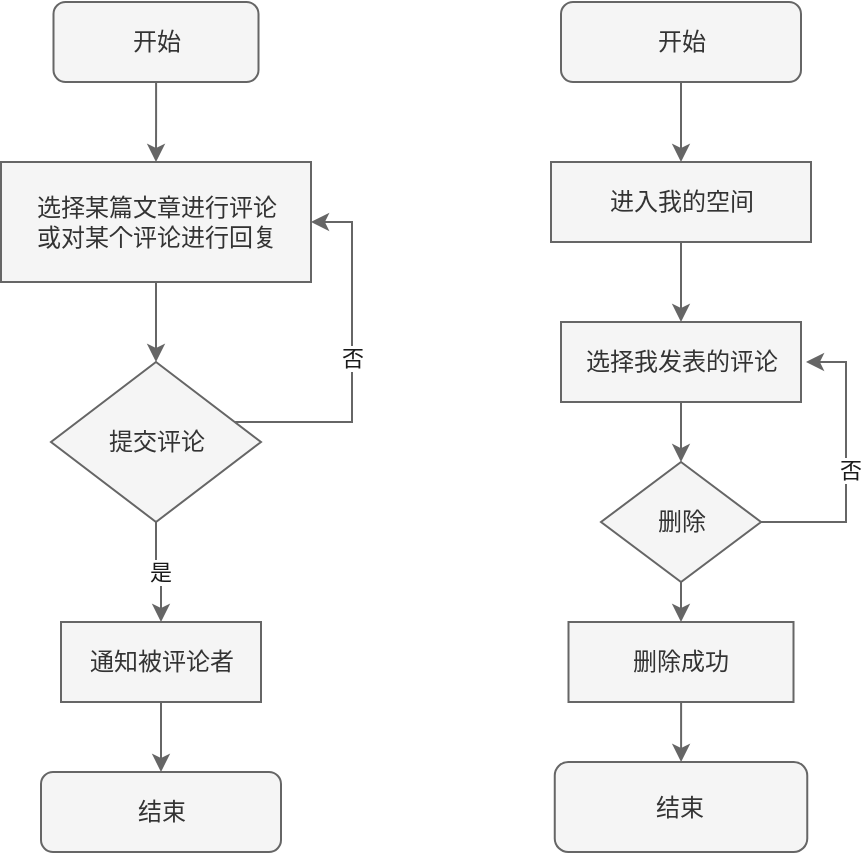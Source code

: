 <mxfile version="16.5.6" type="github">
  <diagram id="C5RBs43oDa-KdzZeNtuy" name="Page-1">
    <mxGraphModel dx="1038" dy="547" grid="1" gridSize="10" guides="1" tooltips="1" connect="1" arrows="1" fold="1" page="1" pageScale="1" pageWidth="827" pageHeight="1169" math="0" shadow="0">
      <root>
        <mxCell id="WIyWlLk6GJQsqaUBKTNV-0" />
        <mxCell id="WIyWlLk6GJQsqaUBKTNV-1" parent="WIyWlLk6GJQsqaUBKTNV-0" />
        <mxCell id="XriyLiKgAWmnWQzuMDyW-43" value="" style="edgeStyle=orthogonalEdgeStyle;rounded=0;orthogonalLoop=1;jettySize=auto;html=1;fontColor=#1A1A1A;strokeColor=#666666;" edge="1" parent="WIyWlLk6GJQsqaUBKTNV-1" source="XriyLiKgAWmnWQzuMDyW-1" target="XriyLiKgAWmnWQzuMDyW-2">
          <mxGeometry relative="1" as="geometry" />
        </mxCell>
        <mxCell id="XriyLiKgAWmnWQzuMDyW-5" value="" style="edgeStyle=orthogonalEdgeStyle;rounded=0;orthogonalLoop=1;jettySize=auto;html=1;fontColor=#1A1A1A;strokeColor=#666666;" edge="1" parent="WIyWlLk6GJQsqaUBKTNV-1" source="XriyLiKgAWmnWQzuMDyW-2" target="XriyLiKgAWmnWQzuMDyW-4">
          <mxGeometry relative="1" as="geometry" />
        </mxCell>
        <mxCell id="XriyLiKgAWmnWQzuMDyW-2" value="选择某篇文章进行评论&lt;br&gt;或对某个评论进行回复" style="whiteSpace=wrap;html=1;rounded=0;fontColor=#333333;strokeColor=#666666;fillColor=#f5f5f5;" vertex="1" parent="WIyWlLk6GJQsqaUBKTNV-1">
          <mxGeometry x="127.5" y="190" width="155" height="60" as="geometry" />
        </mxCell>
        <mxCell id="XriyLiKgAWmnWQzuMDyW-7" value="是" style="edgeStyle=orthogonalEdgeStyle;rounded=0;orthogonalLoop=1;jettySize=auto;html=1;exitX=0.5;exitY=1;exitDx=0;exitDy=0;fontColor=#1A1A1A;strokeColor=#666666;" edge="1" parent="WIyWlLk6GJQsqaUBKTNV-1" source="XriyLiKgAWmnWQzuMDyW-4" target="XriyLiKgAWmnWQzuMDyW-6">
          <mxGeometry relative="1" as="geometry" />
        </mxCell>
        <mxCell id="XriyLiKgAWmnWQzuMDyW-8" style="edgeStyle=orthogonalEdgeStyle;rounded=0;orthogonalLoop=1;jettySize=auto;html=1;entryX=1;entryY=0.5;entryDx=0;entryDy=0;fontColor=#1A1A1A;strokeColor=#666666;" edge="1" parent="WIyWlLk6GJQsqaUBKTNV-1" source="XriyLiKgAWmnWQzuMDyW-4" target="XriyLiKgAWmnWQzuMDyW-2">
          <mxGeometry relative="1" as="geometry">
            <Array as="points">
              <mxPoint x="303" y="320" />
              <mxPoint x="303" y="220" />
            </Array>
          </mxGeometry>
        </mxCell>
        <mxCell id="XriyLiKgAWmnWQzuMDyW-9" value="否" style="edgeLabel;html=1;align=center;verticalAlign=middle;resizable=0;points=[];fontColor=#1A1A1A;strokeColor=#666666;" vertex="1" connectable="0" parent="XriyLiKgAWmnWQzuMDyW-8">
          <mxGeometry x="0.016" relative="1" as="geometry">
            <mxPoint as="offset" />
          </mxGeometry>
        </mxCell>
        <mxCell id="XriyLiKgAWmnWQzuMDyW-1" value="开始" style="rounded=1;whiteSpace=wrap;html=1;strokeColor=#666666;fillColor=#f5f5f5;fontColor=#333333;" vertex="1" parent="WIyWlLk6GJQsqaUBKTNV-1">
          <mxGeometry x="153.75" y="110" width="102.5" height="40" as="geometry" />
        </mxCell>
        <mxCell id="XriyLiKgAWmnWQzuMDyW-4" value="提交评论" style="rhombus;whiteSpace=wrap;html=1;rounded=0;fontColor=#333333;strokeColor=#666666;fillColor=#f5f5f5;" vertex="1" parent="WIyWlLk6GJQsqaUBKTNV-1">
          <mxGeometry x="152.5" y="290" width="105" height="80" as="geometry" />
        </mxCell>
        <mxCell id="XriyLiKgAWmnWQzuMDyW-11" value="" style="edgeStyle=orthogonalEdgeStyle;rounded=0;orthogonalLoop=1;jettySize=auto;html=1;fontColor=#1A1A1A;strokeColor=#666666;" edge="1" parent="WIyWlLk6GJQsqaUBKTNV-1" source="XriyLiKgAWmnWQzuMDyW-6" target="XriyLiKgAWmnWQzuMDyW-10">
          <mxGeometry relative="1" as="geometry" />
        </mxCell>
        <mxCell id="XriyLiKgAWmnWQzuMDyW-6" value="通知被评论者" style="whiteSpace=wrap;html=1;rounded=0;fontColor=#333333;strokeColor=#666666;fillColor=#f5f5f5;" vertex="1" parent="WIyWlLk6GJQsqaUBKTNV-1">
          <mxGeometry x="157.5" y="420" width="100" height="40" as="geometry" />
        </mxCell>
        <mxCell id="XriyLiKgAWmnWQzuMDyW-10" value="结束" style="whiteSpace=wrap;html=1;rounded=1;shadow=0;fontColor=#333333;strokeColor=#666666;fillColor=#f5f5f5;" vertex="1" parent="WIyWlLk6GJQsqaUBKTNV-1">
          <mxGeometry x="147.5" y="495" width="120" height="40" as="geometry" />
        </mxCell>
        <mxCell id="XriyLiKgAWmnWQzuMDyW-12" value="" style="edgeStyle=orthogonalEdgeStyle;rounded=0;orthogonalLoop=1;jettySize=auto;html=1;fontColor=#1A1A1A;strokeColor=#666666;" edge="1" parent="WIyWlLk6GJQsqaUBKTNV-1" source="XriyLiKgAWmnWQzuMDyW-13" target="XriyLiKgAWmnWQzuMDyW-15">
          <mxGeometry relative="1" as="geometry" />
        </mxCell>
        <mxCell id="XriyLiKgAWmnWQzuMDyW-40" value="" style="edgeStyle=orthogonalEdgeStyle;rounded=0;orthogonalLoop=1;jettySize=auto;html=1;fontColor=#1A1A1A;strokeColor=#666666;" edge="1" parent="WIyWlLk6GJQsqaUBKTNV-1" source="XriyLiKgAWmnWQzuMDyW-15" target="XriyLiKgAWmnWQzuMDyW-39">
          <mxGeometry relative="1" as="geometry" />
        </mxCell>
        <mxCell id="XriyLiKgAWmnWQzuMDyW-15" value="进入我的空间" style="whiteSpace=wrap;html=1;rounded=0;fontColor=#333333;strokeColor=#666666;fillColor=#f5f5f5;" vertex="1" parent="WIyWlLk6GJQsqaUBKTNV-1">
          <mxGeometry x="402.5" y="190" width="130" height="40" as="geometry" />
        </mxCell>
        <mxCell id="XriyLiKgAWmnWQzuMDyW-42" value="" style="edgeStyle=orthogonalEdgeStyle;rounded=0;orthogonalLoop=1;jettySize=auto;html=1;fontColor=#1A1A1A;strokeColor=#666666;" edge="1" parent="WIyWlLk6GJQsqaUBKTNV-1" source="XriyLiKgAWmnWQzuMDyW-39" target="XriyLiKgAWmnWQzuMDyW-41">
          <mxGeometry relative="1" as="geometry" />
        </mxCell>
        <mxCell id="XriyLiKgAWmnWQzuMDyW-39" value="&lt;span&gt;选择我发表的评论&lt;/span&gt;" style="whiteSpace=wrap;html=1;rounded=0;fontColor=#333333;strokeColor=#666666;fillColor=#f5f5f5;" vertex="1" parent="WIyWlLk6GJQsqaUBKTNV-1">
          <mxGeometry x="407.5" y="270" width="120" height="40" as="geometry" />
        </mxCell>
        <mxCell id="XriyLiKgAWmnWQzuMDyW-44" style="edgeStyle=orthogonalEdgeStyle;rounded=0;orthogonalLoop=1;jettySize=auto;html=1;fontColor=#1A1A1A;strokeColor=#666666;" edge="1" parent="WIyWlLk6GJQsqaUBKTNV-1" source="XriyLiKgAWmnWQzuMDyW-41">
          <mxGeometry relative="1" as="geometry">
            <mxPoint x="530" y="290" as="targetPoint" />
            <Array as="points">
              <mxPoint x="550" y="370" />
              <mxPoint x="550" y="290" />
            </Array>
          </mxGeometry>
        </mxCell>
        <mxCell id="XriyLiKgAWmnWQzuMDyW-45" value="否" style="edgeLabel;html=1;align=center;verticalAlign=middle;resizable=0;points=[];fontColor=#1A1A1A;strokeColor=#666666;" vertex="1" connectable="0" parent="XriyLiKgAWmnWQzuMDyW-44">
          <mxGeometry x="-0.036" y="-2" relative="1" as="geometry">
            <mxPoint as="offset" />
          </mxGeometry>
        </mxCell>
        <mxCell id="XriyLiKgAWmnWQzuMDyW-13" value="开始" style="rounded=1;whiteSpace=wrap;html=1;fontColor=#333333;strokeColor=#666666;fillColor=#f5f5f5;" vertex="1" parent="WIyWlLk6GJQsqaUBKTNV-1">
          <mxGeometry x="407.5" y="110" width="120" height="40" as="geometry" />
        </mxCell>
        <mxCell id="XriyLiKgAWmnWQzuMDyW-47" value="" style="edgeStyle=orthogonalEdgeStyle;rounded=0;orthogonalLoop=1;jettySize=auto;html=1;fontColor=#1A1A1A;strokeColor=#666666;" edge="1" parent="WIyWlLk6GJQsqaUBKTNV-1" source="XriyLiKgAWmnWQzuMDyW-41" target="XriyLiKgAWmnWQzuMDyW-46">
          <mxGeometry relative="1" as="geometry" />
        </mxCell>
        <mxCell id="XriyLiKgAWmnWQzuMDyW-41" value="删除" style="rhombus;whiteSpace=wrap;html=1;rounded=0;fontColor=#333333;strokeColor=#666666;fillColor=#f5f5f5;" vertex="1" parent="WIyWlLk6GJQsqaUBKTNV-1">
          <mxGeometry x="427.51" y="340" width="80" height="60" as="geometry" />
        </mxCell>
        <mxCell id="XriyLiKgAWmnWQzuMDyW-49" value="" style="edgeStyle=orthogonalEdgeStyle;rounded=0;orthogonalLoop=1;jettySize=auto;html=1;fontColor=#1A1A1A;strokeColor=#666666;" edge="1" parent="WIyWlLk6GJQsqaUBKTNV-1" source="XriyLiKgAWmnWQzuMDyW-46" target="XriyLiKgAWmnWQzuMDyW-48">
          <mxGeometry relative="1" as="geometry" />
        </mxCell>
        <mxCell id="XriyLiKgAWmnWQzuMDyW-46" value="删除成功" style="whiteSpace=wrap;html=1;rounded=0;fillColor=#f5f5f5;fontColor=#333333;strokeColor=#666666;" vertex="1" parent="WIyWlLk6GJQsqaUBKTNV-1">
          <mxGeometry x="411.25" y="420" width="112.5" height="40" as="geometry" />
        </mxCell>
        <mxCell id="XriyLiKgAWmnWQzuMDyW-48" value="结束" style="whiteSpace=wrap;html=1;rounded=1;fontColor=#333333;strokeColor=#666666;fillColor=#f5f5f5;" vertex="1" parent="WIyWlLk6GJQsqaUBKTNV-1">
          <mxGeometry x="404.38" y="490" width="126.25" height="45" as="geometry" />
        </mxCell>
      </root>
    </mxGraphModel>
  </diagram>
</mxfile>
